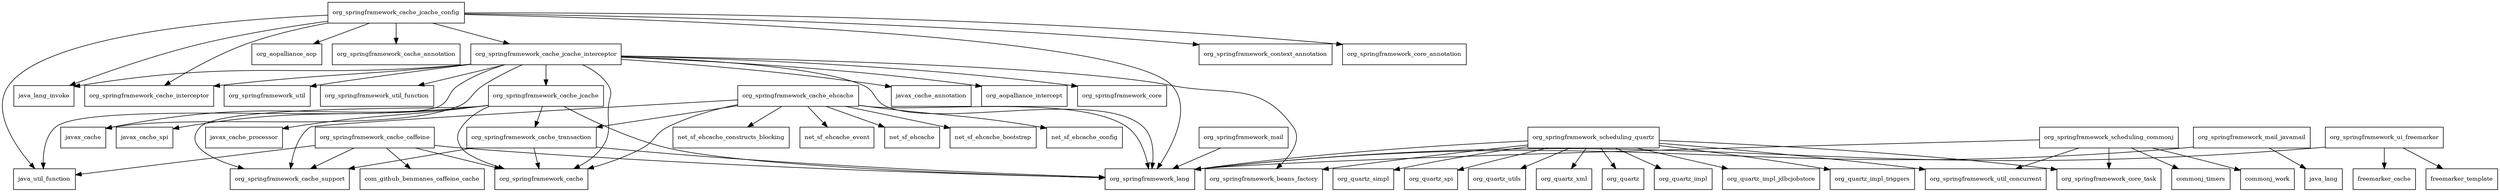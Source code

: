 digraph spring_context_support_5_1_0_RELEASE_package_dependencies {
  node [shape = box, fontsize=10.0];
  org_springframework_cache_caffeine -> com_github_benmanes_caffeine_cache;
  org_springframework_cache_caffeine -> java_util_function;
  org_springframework_cache_caffeine -> org_springframework_cache;
  org_springframework_cache_caffeine -> org_springframework_cache_support;
  org_springframework_cache_caffeine -> org_springframework_lang;
  org_springframework_cache_ehcache -> net_sf_ehcache;
  org_springframework_cache_ehcache -> net_sf_ehcache_bootstrap;
  org_springframework_cache_ehcache -> net_sf_ehcache_config;
  org_springframework_cache_ehcache -> net_sf_ehcache_constructs_blocking;
  org_springframework_cache_ehcache -> net_sf_ehcache_event;
  org_springframework_cache_ehcache -> org_springframework_cache;
  org_springframework_cache_ehcache -> org_springframework_cache_support;
  org_springframework_cache_ehcache -> org_springframework_cache_transaction;
  org_springframework_cache_ehcache -> org_springframework_lang;
  org_springframework_cache_jcache -> javax_cache;
  org_springframework_cache_jcache -> javax_cache_processor;
  org_springframework_cache_jcache -> javax_cache_spi;
  org_springframework_cache_jcache -> org_springframework_cache;
  org_springframework_cache_jcache -> org_springframework_cache_support;
  org_springframework_cache_jcache -> org_springframework_cache_transaction;
  org_springframework_cache_jcache -> org_springframework_lang;
  org_springframework_cache_jcache_config -> java_lang_invoke;
  org_springframework_cache_jcache_config -> java_util_function;
  org_springframework_cache_jcache_config -> org_aopalliance_aop;
  org_springframework_cache_jcache_config -> org_springframework_cache_annotation;
  org_springframework_cache_jcache_config -> org_springframework_cache_interceptor;
  org_springframework_cache_jcache_config -> org_springframework_cache_jcache_interceptor;
  org_springframework_cache_jcache_config -> org_springframework_context_annotation;
  org_springframework_cache_jcache_config -> org_springframework_core_annotation;
  org_springframework_cache_jcache_config -> org_springframework_lang;
  org_springframework_cache_jcache_interceptor -> java_lang_invoke;
  org_springframework_cache_jcache_interceptor -> java_util_function;
  org_springframework_cache_jcache_interceptor -> javax_cache;
  org_springframework_cache_jcache_interceptor -> javax_cache_annotation;
  org_springframework_cache_jcache_interceptor -> org_aopalliance_intercept;
  org_springframework_cache_jcache_interceptor -> org_springframework_beans_factory;
  org_springframework_cache_jcache_interceptor -> org_springframework_cache;
  org_springframework_cache_jcache_interceptor -> org_springframework_cache_interceptor;
  org_springframework_cache_jcache_interceptor -> org_springframework_cache_jcache;
  org_springframework_cache_jcache_interceptor -> org_springframework_core;
  org_springframework_cache_jcache_interceptor -> org_springframework_lang;
  org_springframework_cache_jcache_interceptor -> org_springframework_util;
  org_springframework_cache_jcache_interceptor -> org_springframework_util_function;
  org_springframework_cache_transaction -> org_springframework_cache;
  org_springframework_cache_transaction -> org_springframework_cache_support;
  org_springframework_cache_transaction -> org_springframework_lang;
  org_springframework_mail -> org_springframework_lang;
  org_springframework_mail_javamail -> java_lang;
  org_springframework_mail_javamail -> org_springframework_lang;
  org_springframework_scheduling_commonj -> commonj_timers;
  org_springframework_scheduling_commonj -> commonj_work;
  org_springframework_scheduling_commonj -> org_springframework_core_task;
  org_springframework_scheduling_commonj -> org_springframework_lang;
  org_springframework_scheduling_commonj -> org_springframework_util_concurrent;
  org_springframework_scheduling_quartz -> org_quartz;
  org_springframework_scheduling_quartz -> org_quartz_impl;
  org_springframework_scheduling_quartz -> org_quartz_impl_jdbcjobstore;
  org_springframework_scheduling_quartz -> org_quartz_impl_triggers;
  org_springframework_scheduling_quartz -> org_quartz_simpl;
  org_springframework_scheduling_quartz -> org_quartz_spi;
  org_springframework_scheduling_quartz -> org_quartz_utils;
  org_springframework_scheduling_quartz -> org_quartz_xml;
  org_springframework_scheduling_quartz -> org_springframework_beans_factory;
  org_springframework_scheduling_quartz -> org_springframework_core_task;
  org_springframework_scheduling_quartz -> org_springframework_lang;
  org_springframework_scheduling_quartz -> org_springframework_util_concurrent;
  org_springframework_ui_freemarker -> freemarker_cache;
  org_springframework_ui_freemarker -> freemarker_template;
  org_springframework_ui_freemarker -> org_springframework_lang;
}
